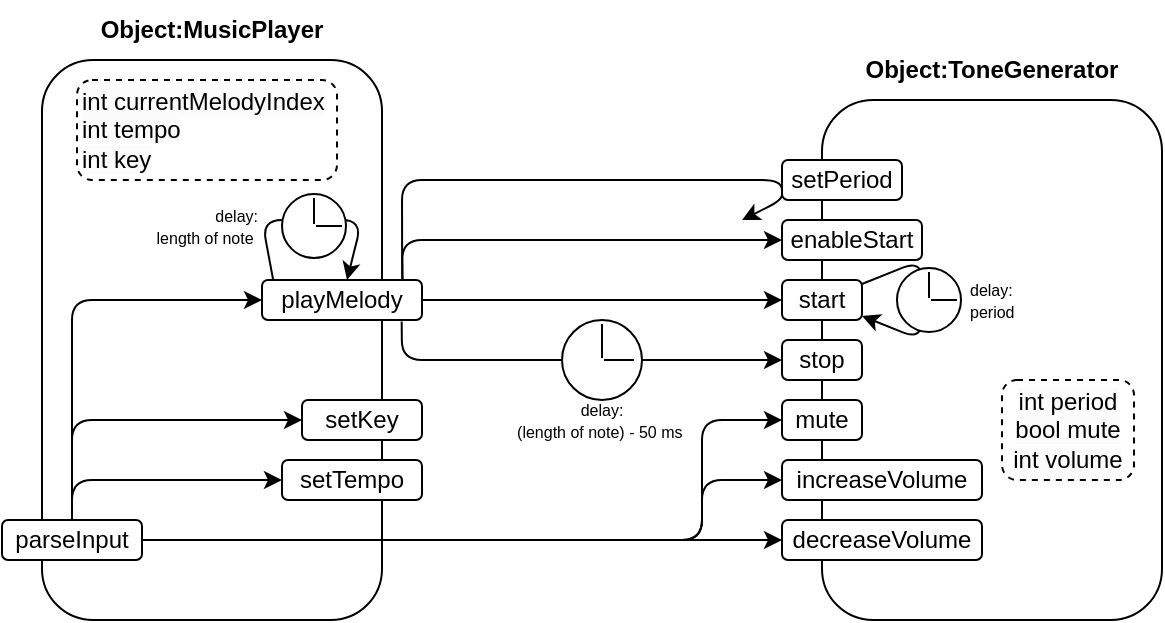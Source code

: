 <mxfile version="20.8.22" type="device" pages="2"><diagram name="Page-1" id="TVuW39TmUheZHiE9zr7g"><mxGraphModel dx="1194" dy="647" grid="1" gridSize="10" guides="1" tooltips="1" connect="1" arrows="1" fold="1" page="1" pageScale="1" pageWidth="827" pageHeight="1169" math="0" shadow="0"><root><mxCell id="0"/><mxCell id="1" parent="0"/><mxCell id="VgeaMcvy77m1zF45Gq58-1" value="" style="rounded=1;whiteSpace=wrap;html=1;" parent="1" vertex="1"><mxGeometry x="140" y="180" width="170" height="280" as="geometry"/></mxCell><mxCell id="VgeaMcvy77m1zF45Gq58-3" value="setKey" style="rounded=1;whiteSpace=wrap;html=1;" parent="1" vertex="1"><mxGeometry x="270" y="350" width="60" height="20" as="geometry"/></mxCell><mxCell id="VgeaMcvy77m1zF45Gq58-4" value="setTempo" style="rounded=1;whiteSpace=wrap;html=1;" parent="1" vertex="1"><mxGeometry x="260" y="380" width="70" height="20" as="geometry"/></mxCell><mxCell id="VgeaMcvy77m1zF45Gq58-38" style="edgeStyle=none;rounded=1;orthogonalLoop=1;jettySize=auto;html=1;entryX=0;entryY=0.5;entryDx=0;entryDy=0;endArrow=classic;endFill=1;" parent="1" source="VgeaMcvy77m1zF45Gq58-5" target="VgeaMcvy77m1zF45Gq58-10" edge="1"><mxGeometry relative="1" as="geometry"/></mxCell><mxCell id="VgeaMcvy77m1zF45Gq58-39" style="edgeStyle=none;rounded=1;orthogonalLoop=1;jettySize=auto;html=1;entryX=0;entryY=0.5;entryDx=0;entryDy=0;endArrow=classic;endFill=1;exitX=0.873;exitY=1.039;exitDx=0;exitDy=0;exitPerimeter=0;" parent="1" source="VgeaMcvy77m1zF45Gq58-5" target="VgeaMcvy77m1zF45Gq58-11" edge="1"><mxGeometry relative="1" as="geometry"><Array as="points"><mxPoint x="320" y="330"/></Array></mxGeometry></mxCell><mxCell id="VgeaMcvy77m1zF45Gq58-40" style="edgeStyle=none;rounded=1;orthogonalLoop=1;jettySize=auto;html=1;entryX=0;entryY=0.5;entryDx=0;entryDy=0;endArrow=classic;endFill=1;exitX=0.879;exitY=0.004;exitDx=0;exitDy=0;exitPerimeter=0;" parent="1" source="VgeaMcvy77m1zF45Gq58-5" target="VgeaMcvy77m1zF45Gq58-16" edge="1"><mxGeometry relative="1" as="geometry"><Array as="points"><mxPoint x="320" y="270"/></Array></mxGeometry></mxCell><mxCell id="VgeaMcvy77m1zF45Gq58-43" style="edgeStyle=none;rounded=1;orthogonalLoop=1;jettySize=auto;html=1;endArrow=none;endFill=0;exitX=0.876;exitY=-0.019;exitDx=0;exitDy=0;exitPerimeter=0;" parent="1" source="VgeaMcvy77m1zF45Gq58-5" edge="1"><mxGeometry relative="1" as="geometry"><mxPoint x="480" y="240" as="targetPoint"/><Array as="points"><mxPoint x="320" y="240"/></Array></mxGeometry></mxCell><mxCell id="VgeaMcvy77m1zF45Gq58-5" value="playMelody" style="rounded=1;whiteSpace=wrap;html=1;" parent="1" vertex="1"><mxGeometry x="250" y="290" width="80" height="20" as="geometry"/></mxCell><mxCell id="VgeaMcvy77m1zF45Gq58-19" style="edgeStyle=orthogonalEdgeStyle;rounded=0;orthogonalLoop=1;jettySize=auto;html=1;entryX=0;entryY=0.5;entryDx=0;entryDy=0;" parent="1" source="VgeaMcvy77m1zF45Gq58-6" target="VgeaMcvy77m1zF45Gq58-9" edge="1"><mxGeometry relative="1" as="geometry"/></mxCell><mxCell id="VgeaMcvy77m1zF45Gq58-20" style="edgeStyle=orthogonalEdgeStyle;rounded=1;orthogonalLoop=1;jettySize=auto;html=1;entryX=0;entryY=0.5;entryDx=0;entryDy=0;" parent="1" source="VgeaMcvy77m1zF45Gq58-6" target="VgeaMcvy77m1zF45Gq58-12" edge="1"><mxGeometry relative="1" as="geometry"><Array as="points"><mxPoint x="470" y="420"/><mxPoint x="470" y="390"/></Array></mxGeometry></mxCell><mxCell id="VgeaMcvy77m1zF45Gq58-22" style="edgeStyle=orthogonalEdgeStyle;rounded=1;orthogonalLoop=1;jettySize=auto;html=1;entryX=0;entryY=0.5;entryDx=0;entryDy=0;" parent="1" source="VgeaMcvy77m1zF45Gq58-6" target="VgeaMcvy77m1zF45Gq58-14" edge="1"><mxGeometry relative="1" as="geometry"><Array as="points"><mxPoint x="470" y="420"/><mxPoint x="470" y="360"/></Array></mxGeometry></mxCell><mxCell id="VgeaMcvy77m1zF45Gq58-23" style="edgeStyle=orthogonalEdgeStyle;rounded=1;orthogonalLoop=1;jettySize=auto;html=1;entryX=0;entryY=0.5;entryDx=0;entryDy=0;" parent="1" source="VgeaMcvy77m1zF45Gq58-6" target="VgeaMcvy77m1zF45Gq58-4" edge="1"><mxGeometry relative="1" as="geometry"><Array as="points"><mxPoint x="155" y="390"/></Array></mxGeometry></mxCell><mxCell id="VgeaMcvy77m1zF45Gq58-24" style="edgeStyle=orthogonalEdgeStyle;orthogonalLoop=1;jettySize=auto;html=1;entryX=0;entryY=0.5;entryDx=0;entryDy=0;rounded=1;" parent="1" source="VgeaMcvy77m1zF45Gq58-6" target="VgeaMcvy77m1zF45Gq58-3" edge="1"><mxGeometry relative="1" as="geometry"><Array as="points"><mxPoint x="155" y="360"/></Array></mxGeometry></mxCell><mxCell id="VgeaMcvy77m1zF45Gq58-36" style="edgeStyle=none;rounded=1;orthogonalLoop=1;jettySize=auto;html=1;entryX=0;entryY=0.5;entryDx=0;entryDy=0;endArrow=classic;endFill=1;" parent="1" source="VgeaMcvy77m1zF45Gq58-6" target="VgeaMcvy77m1zF45Gq58-5" edge="1"><mxGeometry relative="1" as="geometry"><Array as="points"><mxPoint x="155" y="300"/></Array></mxGeometry></mxCell><mxCell id="VgeaMcvy77m1zF45Gq58-6" value="parseInput" style="rounded=1;whiteSpace=wrap;html=1;" parent="1" vertex="1"><mxGeometry x="120" y="410" width="70" height="20" as="geometry"/></mxCell><mxCell id="VgeaMcvy77m1zF45Gq58-8" value="" style="rounded=1;whiteSpace=wrap;html=1;" parent="1" vertex="1"><mxGeometry x="530" y="200" width="170" height="260" as="geometry"/></mxCell><mxCell id="VgeaMcvy77m1zF45Gq58-9" value="decreaseVolume" style="rounded=1;whiteSpace=wrap;html=1;" parent="1" vertex="1"><mxGeometry x="510" y="410" width="100" height="20" as="geometry"/></mxCell><mxCell id="VgeaMcvy77m1zF45Gq58-10" value="start" style="rounded=1;whiteSpace=wrap;html=1;" parent="1" vertex="1"><mxGeometry x="510" y="290" width="40" height="20" as="geometry"/></mxCell><mxCell id="VgeaMcvy77m1zF45Gq58-11" value="stop" style="rounded=1;whiteSpace=wrap;html=1;" parent="1" vertex="1"><mxGeometry x="510" y="320" width="40" height="20" as="geometry"/></mxCell><mxCell id="VgeaMcvy77m1zF45Gq58-12" value="increaseVolume" style="rounded=1;whiteSpace=wrap;html=1;" parent="1" vertex="1"><mxGeometry x="510" y="380" width="100" height="20" as="geometry"/></mxCell><mxCell id="VgeaMcvy77m1zF45Gq58-14" value="mute" style="rounded=1;whiteSpace=wrap;html=1;" parent="1" vertex="1"><mxGeometry x="510" y="350" width="40" height="20" as="geometry"/></mxCell><mxCell id="VgeaMcvy77m1zF45Gq58-15" value="setPeriod" style="rounded=1;whiteSpace=wrap;html=1;" parent="1" vertex="1"><mxGeometry x="510" y="230" width="60" height="20" as="geometry"/></mxCell><mxCell id="VgeaMcvy77m1zF45Gq58-16" value="enableStart" style="rounded=1;whiteSpace=wrap;html=1;" parent="1" vertex="1"><mxGeometry x="510" y="260" width="70" height="20" as="geometry"/></mxCell><mxCell id="VgeaMcvy77m1zF45Gq58-33" style="edgeStyle=none;rounded=1;orthogonalLoop=1;jettySize=auto;html=1;endArrow=classic;endFill=1;exitX=0.069;exitY=-0.019;exitDx=0;exitDy=0;exitPerimeter=0;" parent="1" source="VgeaMcvy77m1zF45Gq58-5" target="VgeaMcvy77m1zF45Gq58-5" edge="1"><mxGeometry relative="1" as="geometry"><Array as="points"><mxPoint x="250" y="260"/><mxPoint x="300" y="260"/></Array></mxGeometry></mxCell><mxCell id="VgeaMcvy77m1zF45Gq58-37" style="edgeStyle=none;rounded=1;orthogonalLoop=1;jettySize=auto;html=1;endArrow=classic;endFill=1;" parent="1" source="VgeaMcvy77m1zF45Gq58-10" target="VgeaMcvy77m1zF45Gq58-10" edge="1"><mxGeometry relative="1" as="geometry"><Array as="points"><mxPoint x="580" y="280"/></Array></mxGeometry></mxCell><mxCell id="VgeaMcvy77m1zF45Gq58-42" value="" style="endArrow=classic;html=1;rounded=1;" parent="1" edge="1"><mxGeometry width="50" height="50" relative="1" as="geometry"><mxPoint x="480" y="240" as="sourcePoint"/><mxPoint x="490" y="260" as="targetPoint"/><Array as="points"><mxPoint x="510" y="240"/><mxPoint x="510" y="250"/></Array></mxGeometry></mxCell><mxCell id="VgeaMcvy77m1zF45Gq58-49" value="" style="ellipse;whiteSpace=wrap;html=1;aspect=fixed;fontSize=12;" parent="1" vertex="1"><mxGeometry x="400" y="310" width="40" height="40" as="geometry"/></mxCell><mxCell id="VgeaMcvy77m1zF45Gq58-54" value="" style="endArrow=none;html=1;rounded=1;fontSize=12;" parent="1" edge="1"><mxGeometry width="50" height="50" relative="1" as="geometry"><mxPoint x="420" y="329" as="sourcePoint"/><mxPoint x="420" y="312" as="targetPoint"/></mxGeometry></mxCell><mxCell id="VgeaMcvy77m1zF45Gq58-55" value="" style="endArrow=none;html=1;rounded=1;fontSize=12;" parent="1" edge="1"><mxGeometry width="50" height="50" relative="1" as="geometry"><mxPoint x="436" y="330" as="sourcePoint"/><mxPoint x="421" y="330" as="targetPoint"/></mxGeometry></mxCell><mxCell id="VgeaMcvy77m1zF45Gq58-57" value="" style="ellipse;whiteSpace=wrap;html=1;aspect=fixed;fontSize=12;" parent="1" vertex="1"><mxGeometry x="260" y="247" width="32" height="32" as="geometry"/></mxCell><mxCell id="VgeaMcvy77m1zF45Gq58-58" value="" style="endArrow=none;html=1;rounded=1;fontSize=12;" parent="1" edge="1"><mxGeometry width="50" height="50" relative="1" as="geometry"><mxPoint x="276" y="262" as="sourcePoint"/><mxPoint x="276" y="249" as="targetPoint"/></mxGeometry></mxCell><mxCell id="VgeaMcvy77m1zF45Gq58-59" value="" style="endArrow=none;html=1;rounded=1;fontSize=12;" parent="1" edge="1"><mxGeometry width="50" height="50" relative="1" as="geometry"><mxPoint x="290" y="263" as="sourcePoint"/><mxPoint x="277" y="263" as="targetPoint"/></mxGeometry></mxCell><mxCell id="VgeaMcvy77m1zF45Gq58-60" value="" style="ellipse;whiteSpace=wrap;html=1;aspect=fixed;fontSize=12;" parent="1" vertex="1"><mxGeometry x="567.5" y="284" width="32" height="32" as="geometry"/></mxCell><mxCell id="VgeaMcvy77m1zF45Gq58-61" value="" style="endArrow=none;html=1;rounded=1;fontSize=12;" parent="1" edge="1"><mxGeometry width="50" height="50" relative="1" as="geometry"><mxPoint x="583.5" y="299" as="sourcePoint"/><mxPoint x="583.5" y="286" as="targetPoint"/></mxGeometry></mxCell><mxCell id="VgeaMcvy77m1zF45Gq58-62" value="" style="endArrow=none;html=1;rounded=1;fontSize=12;" parent="1" edge="1"><mxGeometry width="50" height="50" relative="1" as="geometry"><mxPoint x="597.5" y="300" as="sourcePoint"/><mxPoint x="584.5" y="300" as="targetPoint"/></mxGeometry></mxCell><mxCell id="VgeaMcvy77m1zF45Gq58-63" value="&lt;b&gt;Object:ToneGenerator&lt;/b&gt;" style="text;html=1;strokeColor=none;fillColor=none;align=center;verticalAlign=middle;whiteSpace=wrap;rounded=0;fontSize=12;" parent="1" vertex="1"><mxGeometry x="585" y="170" width="60" height="30" as="geometry"/></mxCell><mxCell id="VgeaMcvy77m1zF45Gq58-64" value="&lt;b&gt;Object:MusicPlayer&lt;/b&gt;" style="text;html=1;strokeColor=none;fillColor=none;align=center;verticalAlign=middle;whiteSpace=wrap;rounded=0;fontSize=12;" parent="1" vertex="1"><mxGeometry x="195" y="150" width="60" height="30" as="geometry"/></mxCell><mxCell id="VgeaMcvy77m1zF45Gq58-65" value="&lt;p style=&quot;line-height: 80%;&quot;&gt;&lt;font style=&quot;font-size: 8px;&quot;&gt;delay: &lt;br&gt;length of note&amp;nbsp;&lt;/font&gt;&lt;/p&gt;" style="text;html=1;strokeColor=none;fillColor=none;align=right;verticalAlign=middle;whiteSpace=wrap;rounded=0;fontSize=12;" parent="1" vertex="1"><mxGeometry x="195" y="253" width="55" height="20" as="geometry"/></mxCell><mxCell id="VgeaMcvy77m1zF45Gq58-66" value="&lt;p style=&quot;line-height: 80%;&quot;&gt;&lt;font style=&quot;font-size: 8px;&quot;&gt;delay: &lt;br&gt;(length of note) - 50 ms&amp;nbsp;&lt;/font&gt;&lt;/p&gt;" style="text;html=1;strokeColor=none;fillColor=none;align=center;verticalAlign=middle;whiteSpace=wrap;rounded=0;fontSize=12;" parent="1" vertex="1"><mxGeometry x="375" y="350" width="90" height="20" as="geometry"/></mxCell><mxCell id="VgeaMcvy77m1zF45Gq58-67" value="&lt;p style=&quot;line-height: 80%;&quot;&gt;&lt;font style=&quot;font-size: 8px;&quot;&gt;delay: &lt;br&gt;period&lt;/font&gt;&lt;/p&gt;" style="text;html=1;strokeColor=none;fillColor=none;align=left;verticalAlign=middle;whiteSpace=wrap;rounded=0;fontSize=12;" parent="1" vertex="1"><mxGeometry x="602.25" y="290" width="25.5" height="20" as="geometry"/></mxCell><mxCell id="VgeaMcvy77m1zF45Gq58-69" value="&lt;span style=&quot;caret-color: rgb(0, 0, 0); color: rgb(0, 0, 0); font-family: Helvetica; font-size: 12px; font-style: normal; font-variant-caps: normal; font-weight: 400; letter-spacing: normal; text-indent: 0px; text-transform: none; word-spacing: 0px; -webkit-text-stroke-width: 0px; background-color: rgb(251, 251, 251); text-decoration: none; float: none; display: inline !important;&quot;&gt;int currentMelodyIndex&lt;/span&gt;&lt;br style=&quot;border-color: var(--border-color); caret-color: rgb(0, 0, 0); color: rgb(0, 0, 0); font-family: Helvetica; font-size: 12px; font-style: normal; font-variant-caps: normal; font-weight: 400; letter-spacing: normal; text-indent: 0px; text-transform: none; word-spacing: 0px; -webkit-text-stroke-width: 0px; text-decoration: none;&quot;&gt;&lt;span style=&quot;caret-color: rgb(0, 0, 0); color: rgb(0, 0, 0); font-family: Helvetica; font-size: 12px; font-style: normal; font-variant-caps: normal; font-weight: 400; letter-spacing: normal; text-indent: 0px; text-transform: none; word-spacing: 0px; -webkit-text-stroke-width: 0px; background-color: rgb(251, 251, 251); text-decoration: none; float: none; display: inline !important;&quot;&gt;int tempo&lt;/span&gt;&lt;br style=&quot;border-color: var(--border-color); caret-color: rgb(0, 0, 0); color: rgb(0, 0, 0); font-family: Helvetica; font-size: 12px; font-style: normal; font-variant-caps: normal; font-weight: 400; letter-spacing: normal; text-indent: 0px; text-transform: none; word-spacing: 0px; -webkit-text-stroke-width: 0px; text-decoration: none;&quot;&gt;&lt;span style=&quot;caret-color: rgb(0, 0, 0); color: rgb(0, 0, 0); font-family: Helvetica; font-size: 12px; font-style: normal; font-variant-caps: normal; font-weight: 400; letter-spacing: normal; text-indent: 0px; text-transform: none; word-spacing: 0px; -webkit-text-stroke-width: 0px; background-color: rgb(251, 251, 251); text-decoration: none; float: none; display: inline !important;&quot;&gt;int key&lt;/span&gt;" style="rounded=1;whiteSpace=wrap;html=1;fontSize=8;align=left;dashed=1;" parent="1" vertex="1"><mxGeometry x="157.5" y="190" width="130" height="50" as="geometry"/></mxCell><mxCell id="VgeaMcvy77m1zF45Gq58-70" value="&lt;span style=&quot;caret-color: rgb(0, 0, 0); color: rgb(0, 0, 0); font-family: Helvetica; font-size: 12px; font-style: normal; font-variant-caps: normal; font-weight: 400; letter-spacing: normal; text-align: left; text-indent: 0px; text-transform: none; word-spacing: 0px; -webkit-text-stroke-width: 0px; background-color: rgb(251, 251, 251); text-decoration: none; float: none; display: inline !important;&quot;&gt;int period&lt;/span&gt;&lt;br style=&quot;border-color: var(--border-color); caret-color: rgb(0, 0, 0); color: rgb(0, 0, 0); font-family: Helvetica; font-size: 12px; font-style: normal; font-variant-caps: normal; font-weight: 400; letter-spacing: normal; text-align: left; text-indent: 0px; text-transform: none; word-spacing: 0px; -webkit-text-stroke-width: 0px; text-decoration: none;&quot;&gt;&lt;span style=&quot;caret-color: rgb(0, 0, 0); color: rgb(0, 0, 0); font-family: Helvetica; font-size: 12px; font-style: normal; font-variant-caps: normal; font-weight: 400; letter-spacing: normal; text-align: left; text-indent: 0px; text-transform: none; word-spacing: 0px; -webkit-text-stroke-width: 0px; background-color: rgb(251, 251, 251); text-decoration: none; float: none; display: inline !important;&quot;&gt;bool mute&lt;/span&gt;&lt;br style=&quot;border-color: var(--border-color); caret-color: rgb(0, 0, 0); color: rgb(0, 0, 0); font-family: Helvetica; font-size: 12px; font-style: normal; font-variant-caps: normal; font-weight: 400; letter-spacing: normal; text-align: left; text-indent: 0px; text-transform: none; word-spacing: 0px; -webkit-text-stroke-width: 0px; text-decoration: none;&quot;&gt;&lt;span style=&quot;caret-color: rgb(0, 0, 0); color: rgb(0, 0, 0); font-family: Helvetica; font-size: 12px; font-style: normal; font-variant-caps: normal; font-weight: 400; letter-spacing: normal; text-align: left; text-indent: 0px; text-transform: none; word-spacing: 0px; -webkit-text-stroke-width: 0px; background-color: rgb(251, 251, 251); text-decoration: none; float: none; display: inline !important;&quot;&gt;int volume&lt;/span&gt;" style="rounded=1;whiteSpace=wrap;html=1;dashed=1;fontSize=8;" parent="1" vertex="1"><mxGeometry x="620" y="340" width="66" height="50" as="geometry"/></mxCell></root></mxGraphModel></diagram><diagram id="H8-vvjS2l4zpC1_UVJC_" name="Page-2"><mxGraphModel dx="1194" dy="647" grid="1" gridSize="10" guides="1" tooltips="1" connect="1" arrows="1" fold="1" page="1" pageScale="1" pageWidth="827" pageHeight="1169" math="0" shadow="0"><root><mxCell id="0"/><mxCell id="1" parent="0"/><mxCell id="w3BksLfRuUuUjb6_r16C-1" value="" style="endArrow=classic;html=1;rounded=1;fontSize=8;endFill=1;" parent="1" edge="1"><mxGeometry width="50" height="50" relative="1" as="geometry"><mxPoint x="120" y="480" as="sourcePoint"/><mxPoint x="120" y="280" as="targetPoint"/></mxGeometry></mxCell><mxCell id="w3BksLfRuUuUjb6_r16C-2" value="toneGenerator" style="text;html=1;strokeColor=none;fillColor=none;align=center;verticalAlign=middle;whiteSpace=wrap;rounded=0;fontSize=12;" parent="1" vertex="1"><mxGeometry x="40" y="330" width="60" height="30" as="geometry"/></mxCell><mxCell id="R6MkR-GqKBQAW8uo5rBw-1" value="musicPlayer" style="text;html=1;strokeColor=none;fillColor=none;align=center;verticalAlign=middle;whiteSpace=wrap;rounded=0;fontSize=12;" parent="1" vertex="1"><mxGeometry x="40" y="410" width="60" height="30" as="geometry"/></mxCell><mxCell id="R6MkR-GqKBQAW8uo5rBw-2" value="" style="endArrow=classic;html=1;rounded=1;fontSize=12;" parent="1" edge="1"><mxGeometry width="50" height="50" relative="1" as="geometry"><mxPoint x="120" y="480" as="sourcePoint"/><mxPoint x="710" y="480" as="targetPoint"/></mxGeometry></mxCell><mxCell id="R6MkR-GqKBQAW8uo5rBw-42" style="edgeStyle=none;rounded=1;orthogonalLoop=1;jettySize=auto;html=1;entryX=0;entryY=0.5;entryDx=0;entryDy=0;fontSize=12;endArrow=classic;endFill=1;" parent="1" source="R6MkR-GqKBQAW8uo5rBw-3" target="R6MkR-GqKBQAW8uo5rBw-26" edge="1"><mxGeometry relative="1" as="geometry"/></mxCell><mxCell id="R6MkR-GqKBQAW8uo5rBw-3" value="playMelody" style="rounded=0;whiteSpace=wrap;html=1;fontSize=12;" parent="1" vertex="1"><mxGeometry x="120" y="407.5" width="170" height="35" as="geometry"/></mxCell><mxCell id="R6MkR-GqKBQAW8uo5rBw-4" value="" style="rounded=0;whiteSpace=wrap;html=1;fontSize=12;" parent="1" vertex="1"><mxGeometry x="140" y="327.5" width="30" height="35" as="geometry"/></mxCell><mxCell id="R6MkR-GqKBQAW8uo5rBw-5" value="" style="rounded=0;whiteSpace=wrap;html=1;fontSize=12;" parent="1" vertex="1"><mxGeometry x="180" y="327.5" width="30" height="35" as="geometry"/></mxCell><mxCell id="R6MkR-GqKBQAW8uo5rBw-6" value="" style="rounded=0;whiteSpace=wrap;html=1;fontSize=12;" parent="1" vertex="1"><mxGeometry x="250" y="327.5" width="30" height="35" as="geometry"/></mxCell><mxCell id="R6MkR-GqKBQAW8uo5rBw-7" value="" style="rounded=0;whiteSpace=wrap;html=1;fontSize=12;" parent="1" vertex="1"><mxGeometry x="310" y="327.5" width="30" height="35" as="geometry"/></mxCell><mxCell id="R6MkR-GqKBQAW8uo5rBw-8" value="" style="endArrow=classic;html=1;rounded=1;fontSize=12;entryX=0;entryY=0.5;entryDx=0;entryDy=0;" parent="1" source="R6MkR-GqKBQAW8uo5rBw-6" target="R6MkR-GqKBQAW8uo5rBw-7" edge="1"><mxGeometry width="50" height="50" relative="1" as="geometry"><mxPoint x="280" y="340" as="sourcePoint"/><mxPoint x="330" y="290" as="targetPoint"/></mxGeometry></mxCell><mxCell id="R6MkR-GqKBQAW8uo5rBw-9" value="" style="endArrow=classic;html=1;rounded=1;fontSize=12;exitX=1;exitY=0.5;exitDx=0;exitDy=0;" parent="1" source="R6MkR-GqKBQAW8uo5rBw-7" edge="1"><mxGeometry width="50" height="50" relative="1" as="geometry"><mxPoint x="390" y="380" as="sourcePoint"/><mxPoint x="370" y="345" as="targetPoint"/></mxGeometry></mxCell><mxCell id="R6MkR-GqKBQAW8uo5rBw-10" value="" style="endArrow=none;dashed=1;html=1;dashPattern=1 3;strokeWidth=2;rounded=1;fontSize=12;" parent="1" edge="1"><mxGeometry width="50" height="50" relative="1" as="geometry"><mxPoint x="370" y="350" as="sourcePoint"/><mxPoint x="400" y="350" as="targetPoint"/></mxGeometry></mxCell><mxCell id="R6MkR-GqKBQAW8uo5rBw-11" value="setPeriod" style="text;html=1;strokeColor=none;fillColor=none;align=center;verticalAlign=middle;whiteSpace=wrap;rounded=0;fontSize=12;" parent="1" vertex="1"><mxGeometry x="125" y="280" width="60" height="30" as="geometry"/></mxCell><mxCell id="R6MkR-GqKBQAW8uo5rBw-12" value="enableStart" style="text;html=1;strokeColor=none;fillColor=none;align=center;verticalAlign=middle;whiteSpace=wrap;rounded=0;fontSize=12;" parent="1" vertex="1"><mxGeometry x="170" y="300" width="60" height="30" as="geometry"/></mxCell><mxCell id="R6MkR-GqKBQAW8uo5rBw-13" value="start" style="text;html=1;strokeColor=none;fillColor=none;align=center;verticalAlign=middle;whiteSpace=wrap;rounded=0;fontSize=12;" parent="1" vertex="1"><mxGeometry x="235" y="300" width="60" height="30" as="geometry"/></mxCell><mxCell id="R6MkR-GqKBQAW8uo5rBw-14" value="start" style="text;html=1;strokeColor=none;fillColor=none;align=center;verticalAlign=middle;whiteSpace=wrap;rounded=0;fontSize=12;" parent="1" vertex="1"><mxGeometry x="295" y="297.5" width="60" height="30" as="geometry"/></mxCell><mxCell id="R6MkR-GqKBQAW8uo5rBw-16" value="" style="endArrow=none;dashed=1;html=1;dashPattern=1 3;strokeWidth=2;rounded=1;fontSize=12;" parent="1" edge="1"><mxGeometry width="50" height="50" relative="1" as="geometry"><mxPoint x="290" y="480" as="sourcePoint"/><mxPoint x="290" y="280" as="targetPoint"/></mxGeometry></mxCell><mxCell id="R6MkR-GqKBQAW8uo5rBw-17" value="" style="endArrow=classic;html=1;rounded=1;fontSize=12;entryX=0.5;entryY=1;entryDx=0;entryDy=0;" parent="1" target="R6MkR-GqKBQAW8uo5rBw-4" edge="1"><mxGeometry width="50" height="50" relative="1" as="geometry"><mxPoint x="150" y="407.5" as="sourcePoint"/><mxPoint x="200" y="357.5" as="targetPoint"/></mxGeometry></mxCell><mxCell id="R6MkR-GqKBQAW8uo5rBw-18" value="" style="endArrow=classic;html=1;rounded=1;fontSize=12;entryX=0.5;entryY=1;entryDx=0;entryDy=0;" parent="1" target="R6MkR-GqKBQAW8uo5rBw-5" edge="1"><mxGeometry width="50" height="50" relative="1" as="geometry"><mxPoint x="185" y="407.5" as="sourcePoint"/><mxPoint x="235" y="357.5" as="targetPoint"/></mxGeometry></mxCell><mxCell id="R6MkR-GqKBQAW8uo5rBw-19" value="" style="endArrow=classic;html=1;rounded=1;fontSize=12;entryX=0.5;entryY=1;entryDx=0;entryDy=0;" parent="1" target="R6MkR-GqKBQAW8uo5rBw-6" edge="1"><mxGeometry width="50" height="50" relative="1" as="geometry"><mxPoint x="240" y="407.5" as="sourcePoint"/><mxPoint x="290" y="357.5" as="targetPoint"/></mxGeometry></mxCell><mxCell id="R6MkR-GqKBQAW8uo5rBw-20" value="" style="rounded=0;whiteSpace=wrap;html=1;fontSize=12;" parent="1" vertex="1"><mxGeometry x="495" y="327.5" width="30" height="35" as="geometry"/></mxCell><mxCell id="R6MkR-GqKBQAW8uo5rBw-21" value="stop" style="text;html=1;strokeColor=none;fillColor=none;align=center;verticalAlign=middle;whiteSpace=wrap;rounded=0;fontSize=12;" parent="1" vertex="1"><mxGeometry x="480" y="297.5" width="60" height="30" as="geometry"/></mxCell><mxCell id="R6MkR-GqKBQAW8uo5rBw-22" value="" style="endArrow=classic;html=1;rounded=1;fontSize=12;entryX=0;entryY=0.5;entryDx=0;entryDy=0;" parent="1" target="R6MkR-GqKBQAW8uo5rBw-20" edge="1"><mxGeometry width="50" height="50" relative="1" as="geometry"><mxPoint x="290" y="420" as="sourcePoint"/><mxPoint x="340" y="380" as="targetPoint"/></mxGeometry></mxCell><mxCell id="R6MkR-GqKBQAW8uo5rBw-23" value="" style="endArrow=none;dashed=1;html=1;dashPattern=1 3;strokeWidth=2;rounded=1;fontSize=12;entryX=1;entryY=1;entryDx=0;entryDy=0;" parent="1" target="R6MkR-GqKBQAW8uo5rBw-20" edge="1"><mxGeometry width="50" height="50" relative="1" as="geometry"><mxPoint x="525" y="480" as="sourcePoint"/><mxPoint x="525" y="280" as="targetPoint"/></mxGeometry></mxCell><mxCell id="R6MkR-GqKBQAW8uo5rBw-24" value="" style="endArrow=none;dashed=1;html=1;dashPattern=1 3;strokeWidth=2;rounded=1;fontSize=12;" parent="1" edge="1"><mxGeometry width="50" height="50" relative="1" as="geometry"><mxPoint x="495" y="479.5" as="sourcePoint"/><mxPoint x="495" y="362.5" as="targetPoint"/></mxGeometry></mxCell><mxCell id="R6MkR-GqKBQAW8uo5rBw-25" value="" style="endArrow=none;dashed=1;html=1;dashPattern=1 3;strokeWidth=2;rounded=1;fontSize=12;" parent="1" edge="1"><mxGeometry width="50" height="50" relative="1" as="geometry"><mxPoint x="600" y="480" as="sourcePoint"/><mxPoint x="600" y="290" as="targetPoint"/></mxGeometry></mxCell><mxCell id="R6MkR-GqKBQAW8uo5rBw-26" value="playMelody" style="rounded=0;whiteSpace=wrap;html=1;fontSize=12;" parent="1" vertex="1"><mxGeometry x="600" y="407.5" width="170" height="35" as="geometry"/></mxCell><mxCell id="R6MkR-GqKBQAW8uo5rBw-27" value="" style="rounded=0;whiteSpace=wrap;html=1;fontSize=12;" parent="1" vertex="1"><mxGeometry x="620" y="327.5" width="30" height="35" as="geometry"/></mxCell><mxCell id="R6MkR-GqKBQAW8uo5rBw-28" value="" style="rounded=0;whiteSpace=wrap;html=1;fontSize=12;" parent="1" vertex="1"><mxGeometry x="660" y="327.5" width="30" height="35" as="geometry"/></mxCell><mxCell id="R6MkR-GqKBQAW8uo5rBw-29" value="setPeriod" style="text;html=1;strokeColor=none;fillColor=none;align=center;verticalAlign=middle;whiteSpace=wrap;rounded=0;fontSize=12;" parent="1" vertex="1"><mxGeometry x="605" y="280" width="60" height="30" as="geometry"/></mxCell><mxCell id="R6MkR-GqKBQAW8uo5rBw-30" value="enableStart" style="text;html=1;strokeColor=none;fillColor=none;align=center;verticalAlign=middle;whiteSpace=wrap;rounded=0;fontSize=12;" parent="1" vertex="1"><mxGeometry x="650" y="300" width="60" height="30" as="geometry"/></mxCell><mxCell id="R6MkR-GqKBQAW8uo5rBw-31" value="" style="endArrow=classic;html=1;rounded=1;fontSize=12;entryX=0.5;entryY=1;entryDx=0;entryDy=0;" parent="1" target="R6MkR-GqKBQAW8uo5rBw-27" edge="1"><mxGeometry width="50" height="50" relative="1" as="geometry"><mxPoint x="630" y="407.5" as="sourcePoint"/><mxPoint x="680" y="357.5" as="targetPoint"/></mxGeometry></mxCell><mxCell id="R6MkR-GqKBQAW8uo5rBw-32" value="" style="endArrow=classic;html=1;rounded=1;fontSize=12;entryX=0.5;entryY=1;entryDx=0;entryDy=0;" parent="1" target="R6MkR-GqKBQAW8uo5rBw-28" edge="1"><mxGeometry width="50" height="50" relative="1" as="geometry"><mxPoint x="665" y="407.5" as="sourcePoint"/><mxPoint x="715" y="357.5" as="targetPoint"/></mxGeometry></mxCell><mxCell id="R6MkR-GqKBQAW8uo5rBw-33" value="" style="endArrow=none;dashed=1;html=1;dashPattern=1 3;strokeWidth=2;rounded=1;fontSize=12;" parent="1" edge="1"><mxGeometry width="50" height="50" relative="1" as="geometry"><mxPoint x="710" y="344.58" as="sourcePoint"/><mxPoint x="780" y="345" as="targetPoint"/></mxGeometry></mxCell><mxCell id="R6MkR-GqKBQAW8uo5rBw-34" value="t" style="text;html=1;strokeColor=none;fillColor=none;align=center;verticalAlign=middle;whiteSpace=wrap;rounded=0;fontSize=12;" parent="1" vertex="1"><mxGeometry x="690" y="490" width="30" height="20" as="geometry"/></mxCell><mxCell id="R6MkR-GqKBQAW8uo5rBw-36" value="*not to scale" style="text;html=1;strokeColor=none;fillColor=none;align=center;verticalAlign=middle;whiteSpace=wrap;rounded=0;fontSize=12;" parent="1" vertex="1"><mxGeometry x="130" y="210" width="70" height="30" as="geometry"/></mxCell><mxCell id="R6MkR-GqKBQAW8uo5rBw-37" value="baseline&lt;br&gt;0" style="text;html=1;strokeColor=none;fillColor=none;align=center;verticalAlign=middle;whiteSpace=wrap;rounded=0;fontSize=12;" parent="1" vertex="1"><mxGeometry x="90" y="480" width="60" height="30" as="geometry"/></mxCell><mxCell id="R6MkR-GqKBQAW8uo5rBw-38" value="deadline&lt;br&gt;1 ms" style="text;html=1;strokeColor=none;fillColor=none;align=center;verticalAlign=middle;whiteSpace=wrap;rounded=0;fontSize=12;" parent="1" vertex="1"><mxGeometry x="260" y="480" width="60" height="30" as="geometry"/></mxCell><mxCell id="R6MkR-GqKBQAW8uo5rBw-39" value="baseline&lt;br&gt;T - 50 ms" style="text;html=1;strokeColor=none;fillColor=none;align=center;verticalAlign=middle;whiteSpace=wrap;rounded=0;fontSize=12;" parent="1" vertex="1"><mxGeometry x="430" y="480" width="65" height="30" as="geometry"/></mxCell><mxCell id="R6MkR-GqKBQAW8uo5rBw-40" value="deadline&lt;br&gt;1 ms" style="text;html=1;strokeColor=none;fillColor=none;align=center;verticalAlign=middle;whiteSpace=wrap;rounded=0;fontSize=12;" parent="1" vertex="1"><mxGeometry x="495" y="480" width="65" height="30" as="geometry"/></mxCell><mxCell id="R6MkR-GqKBQAW8uo5rBw-41" value="baseline&lt;br&gt;T" style="text;html=1;strokeColor=none;fillColor=none;align=center;verticalAlign=middle;whiteSpace=wrap;rounded=0;fontSize=12;" parent="1" vertex="1"><mxGeometry x="570" y="480" width="65" height="30" as="geometry"/></mxCell></root></mxGraphModel></diagram></mxfile>